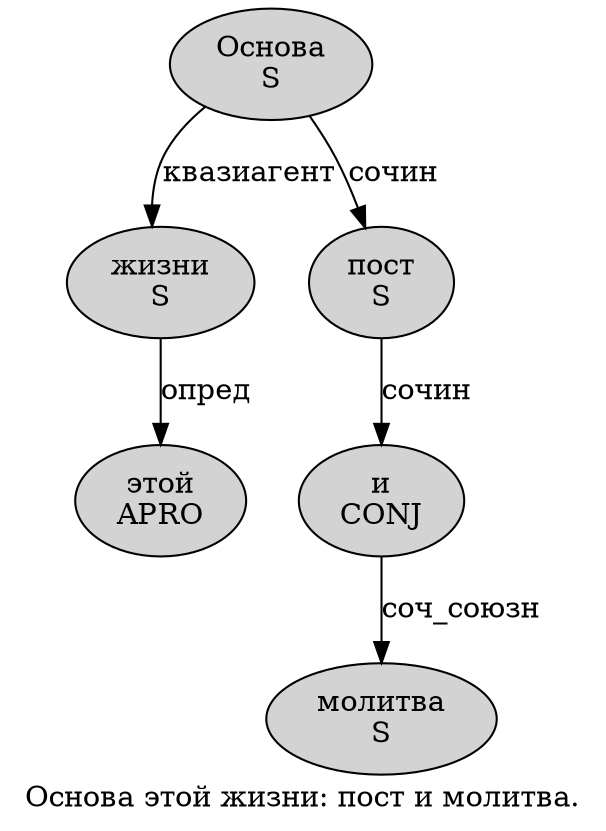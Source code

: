 digraph SENTENCE_1177 {
	graph [label="Основа этой жизни: пост и молитва."]
	node [style=filled]
		0 [label="Основа
S" color="" fillcolor=lightgray penwidth=1 shape=ellipse]
		1 [label="этой
APRO" color="" fillcolor=lightgray penwidth=1 shape=ellipse]
		2 [label="жизни
S" color="" fillcolor=lightgray penwidth=1 shape=ellipse]
		4 [label="пост
S" color="" fillcolor=lightgray penwidth=1 shape=ellipse]
		5 [label="и
CONJ" color="" fillcolor=lightgray penwidth=1 shape=ellipse]
		6 [label="молитва
S" color="" fillcolor=lightgray penwidth=1 shape=ellipse]
			5 -> 6 [label="соч_союзн"]
			4 -> 5 [label="сочин"]
			2 -> 1 [label="опред"]
			0 -> 2 [label="квазиагент"]
			0 -> 4 [label="сочин"]
}
